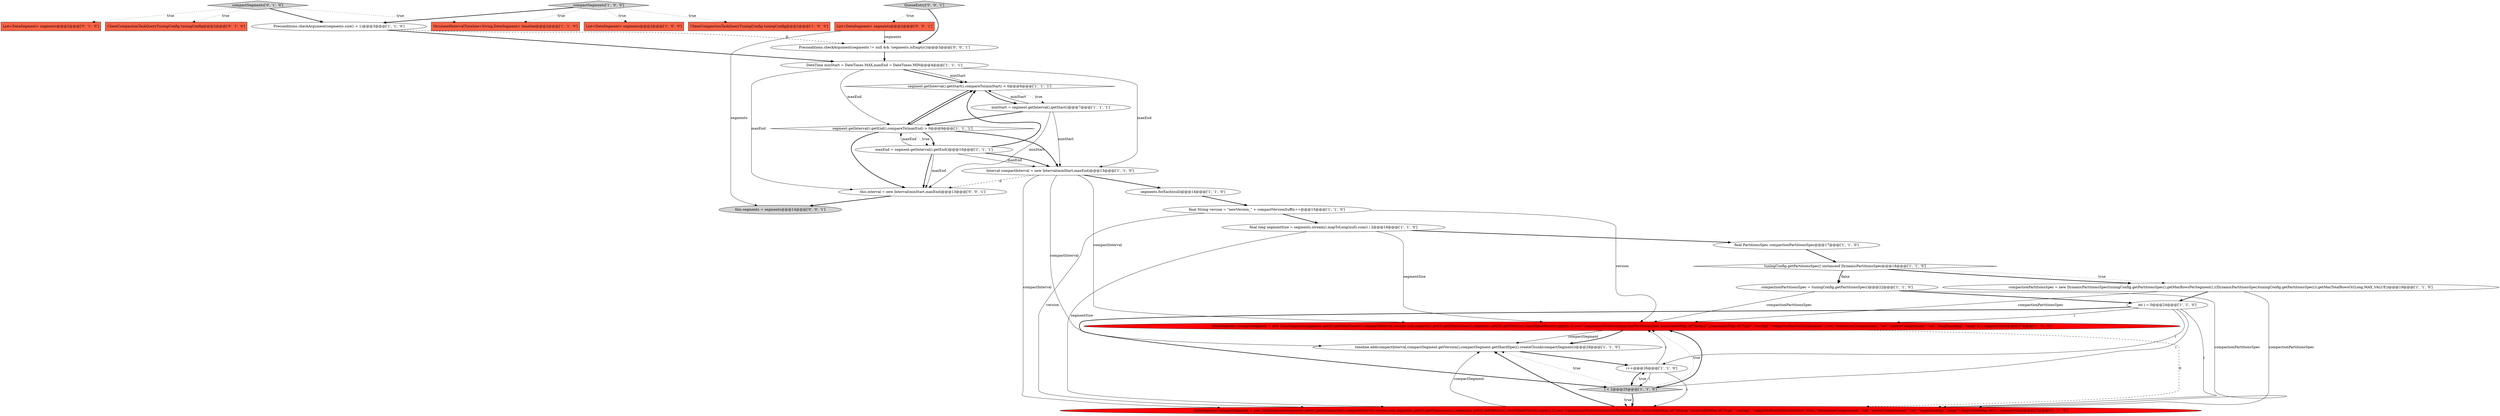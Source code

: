 digraph {
9 [style = filled, label = "compactSegments['1', '0', '0']", fillcolor = lightgray, shape = diamond image = "AAA0AAABBB1BBB"];
6 [style = filled, label = "final String version = \"newVersion_\" + compactVersionSuffix++@@@15@@@['1', '1', '0']", fillcolor = white, shape = ellipse image = "AAA0AAABBB1BBB"];
11 [style = filled, label = "compactionPartitionsSpec = new DynamicPartitionsSpec(tuningConfig.getPartitionsSpec().getMaxRowsPerSegment(),((DynamicPartitionsSpec)tuningConfig.getPartitionsSpec()).getMaxTotalRowsOr(Long.MAX_VALUE))@@@19@@@['1', '1', '0']", fillcolor = white, shape = ellipse image = "AAA0AAABBB1BBB"];
3 [style = filled, label = "Interval compactInterval = new Interval(minStart,maxEnd)@@@13@@@['1', '1', '0']", fillcolor = white, shape = ellipse image = "AAA0AAABBB1BBB"];
1 [style = filled, label = "int i = 0@@@24@@@['1', '1', '0']", fillcolor = white, shape = ellipse image = "AAA0AAABBB1BBB"];
5 [style = filled, label = "tuningConfig.getPartitionsSpec() instanceof DynamicPartitionsSpec@@@18@@@['1', '1', '0']", fillcolor = white, shape = diamond image = "AAA0AAABBB1BBB"];
22 [style = filled, label = "DataSegment compactSegment = new DataSegment(segments.get(0).getDataSource(),compactInterval,version,null,segments.get(0).getDimensions(),segments.get(0).getMetrics(),shardSpecFactory.apply(i,2),new CompactionState(compactionPartitionsSpec,ImmutableMap.of(\"bitmap\",ImmutableMap.of(\"type\",\"roaring\",\"compressRunOnSerialization\",true),\"dimensionCompression\",\"lz4\",\"metricCompression\",\"lz4\",\"longEncoding\",\"longs\")),1,segmentSize)@@@27@@@['1', '0', '0']", fillcolor = red, shape = ellipse image = "AAA1AAABBB1BBB"];
15 [style = filled, label = "i < 2@@@25@@@['1', '1', '0']", fillcolor = lightgray, shape = diamond image = "AAA0AAABBB1BBB"];
24 [style = filled, label = "compactSegments['0', '1', '0']", fillcolor = lightgray, shape = diamond image = "AAA0AAABBB2BBB"];
30 [style = filled, label = "Preconditions.checkArgument(segments != null && !segments.isEmpty())@@@3@@@['0', '0', '1']", fillcolor = white, shape = ellipse image = "AAA0AAABBB3BBB"];
17 [style = filled, label = "timeline.add(compactInterval,compactSegment.getVersion(),compactSegment.getShardSpec().createChunk(compactSegment))@@@28@@@['1', '1', '0']", fillcolor = white, shape = ellipse image = "AAA0AAABBB1BBB"];
23 [style = filled, label = "List<DataSegment> segments@@@2@@@['0', '1', '0']", fillcolor = tomato, shape = box image = "AAA0AAABBB2BBB"];
18 [style = filled, label = "Preconditions.checkArgument(segments.size() > 1)@@@3@@@['1', '1', '0']", fillcolor = white, shape = ellipse image = "AAA0AAABBB1BBB"];
27 [style = filled, label = "this.segments = segments@@@14@@@['0', '0', '1']", fillcolor = lightgray, shape = ellipse image = "AAA0AAABBB3BBB"];
0 [style = filled, label = "List<DataSegment> segments@@@2@@@['1', '0', '0']", fillcolor = tomato, shape = box image = "AAA0AAABBB1BBB"];
31 [style = filled, label = "List<DataSegment> segments@@@2@@@['0', '0', '1']", fillcolor = tomato, shape = box image = "AAA0AAABBB3BBB"];
16 [style = filled, label = "DateTime minStart = DateTimes.MAX,maxEnd = DateTimes.MIN@@@4@@@['1', '1', '1']", fillcolor = white, shape = ellipse image = "AAA0AAABBB1BBB"];
12 [style = filled, label = "maxEnd = segment.getInterval().getEnd()@@@10@@@['1', '1', '1']", fillcolor = white, shape = ellipse image = "AAA0AAABBB1BBB"];
14 [style = filled, label = "compactionPartitionsSpec = tuningConfig.getPartitionsSpec()@@@22@@@['1', '1', '0']", fillcolor = white, shape = ellipse image = "AAA0AAABBB1BBB"];
25 [style = filled, label = "DataSegment compactSegment = new DataSegment(segments.get(0).getDataSource(),compactInterval,version,null,segments.get(0).getDimensions(),segments.get(0).getMetrics(),shardSpecFactory.apply(i,2),new CompactionState(compactionPartitionsSpec,ImmutableMap.of(\"bitmap\",ImmutableMap.of(\"type\",\"roaring\",\"compressRunOnSerialization\",true),\"dimensionCompression\",\"lz4\",\"metricCompression\",\"lz4\",\"longEncoding\",\"longs\"),ImmutableMap.of()),1,segmentSize)@@@27@@@['0', '1', '0']", fillcolor = red, shape = ellipse image = "AAA1AAABBB2BBB"];
26 [style = filled, label = "ClientCompactionTaskQueryTuningConfig tuningConfig@@@2@@@['0', '1', '0']", fillcolor = tomato, shape = box image = "AAA0AAABBB2BBB"];
4 [style = filled, label = "ClientCompactionTaskQueryTuningConfig tuningConfig@@@2@@@['1', '0', '0']", fillcolor = tomato, shape = box image = "AAA0AAABBB1BBB"];
10 [style = filled, label = "segment.getInterval().getStart().compareTo(minStart) < 0@@@6@@@['1', '1', '1']", fillcolor = white, shape = diamond image = "AAA0AAABBB1BBB"];
20 [style = filled, label = "final long segmentSize = segments.stream().mapToLong(null).sum() / 2@@@16@@@['1', '1', '0']", fillcolor = white, shape = ellipse image = "AAA0AAABBB1BBB"];
19 [style = filled, label = "i++@@@26@@@['1', '1', '0']", fillcolor = white, shape = ellipse image = "AAA0AAABBB1BBB"];
29 [style = filled, label = "this.interval = new Interval(minStart,maxEnd)@@@13@@@['0', '0', '1']", fillcolor = white, shape = ellipse image = "AAA0AAABBB3BBB"];
13 [style = filled, label = "final PartitionsSpec compactionPartitionsSpec@@@17@@@['1', '1', '0']", fillcolor = white, shape = ellipse image = "AAA0AAABBB1BBB"];
21 [style = filled, label = "segments.forEach(null)@@@14@@@['1', '1', '0']", fillcolor = white, shape = ellipse image = "AAA0AAABBB1BBB"];
2 [style = filled, label = "segment.getInterval().getEnd().compareTo(maxEnd) > 0@@@9@@@['1', '1', '1']", fillcolor = white, shape = diamond image = "AAA0AAABBB1BBB"];
7 [style = filled, label = "VersionedIntervalTimeline<String,DataSegment> timeline@@@2@@@['1', '1', '0']", fillcolor = tomato, shape = box image = "AAA0AAABBB1BBB"];
28 [style = filled, label = "QueueEntry['0', '0', '1']", fillcolor = lightgray, shape = diamond image = "AAA0AAABBB3BBB"];
8 [style = filled, label = "minStart = segment.getInterval().getStart()@@@7@@@['1', '1', '1']", fillcolor = white, shape = ellipse image = "AAA0AAABBB1BBB"];
3->29 [style = dashed, label="0"];
10->8 [style = dotted, label="true"];
31->27 [style = solid, label="segments"];
28->31 [style = dotted, label="true"];
9->0 [style = dotted, label="true"];
20->13 [style = bold, label=""];
22->25 [style = dashed, label="0"];
9->7 [style = dotted, label="true"];
28->30 [style = bold, label=""];
21->6 [style = bold, label=""];
16->10 [style = bold, label=""];
11->1 [style = bold, label=""];
15->25 [style = bold, label=""];
1->22 [style = solid, label="i"];
3->25 [style = solid, label="compactInterval"];
18->30 [style = dashed, label="0"];
1->15 [style = bold, label=""];
2->3 [style = bold, label=""];
11->22 [style = solid, label="compactionPartitionsSpec"];
8->10 [style = solid, label="minStart"];
25->17 [style = solid, label="compactSegment"];
12->3 [style = solid, label="maxEnd"];
15->22 [style = dotted, label="true"];
1->19 [style = solid, label="i"];
5->14 [style = bold, label=""];
2->10 [style = bold, label=""];
31->30 [style = solid, label="segments"];
24->18 [style = bold, label=""];
25->17 [style = bold, label=""];
20->22 [style = solid, label="segmentSize"];
17->19 [style = bold, label=""];
6->22 [style = solid, label="version"];
1->15 [style = solid, label="i"];
2->12 [style = bold, label=""];
14->1 [style = bold, label=""];
15->22 [style = bold, label=""];
5->14 [style = dotted, label="false"];
3->22 [style = solid, label="compactInterval"];
15->17 [style = dotted, label="true"];
6->20 [style = bold, label=""];
29->27 [style = bold, label=""];
19->25 [style = solid, label="i"];
6->25 [style = solid, label="version"];
12->10 [style = bold, label=""];
5->11 [style = dotted, label="true"];
12->29 [style = bold, label=""];
9->18 [style = bold, label=""];
24->23 [style = dotted, label="true"];
10->8 [style = bold, label=""];
8->2 [style = bold, label=""];
14->22 [style = solid, label="compactionPartitionsSpec"];
24->26 [style = dotted, label="true"];
15->19 [style = dotted, label="true"];
22->17 [style = solid, label="compactSegment"];
20->25 [style = solid, label="segmentSize"];
13->5 [style = bold, label=""];
2->12 [style = dotted, label="true"];
22->17 [style = bold, label=""];
9->4 [style = dotted, label="true"];
3->21 [style = bold, label=""];
10->2 [style = bold, label=""];
5->11 [style = bold, label=""];
12->3 [style = bold, label=""];
16->10 [style = solid, label="minStart"];
12->2 [style = solid, label="maxEnd"];
3->17 [style = solid, label="compactInterval"];
1->25 [style = solid, label="i"];
19->15 [style = bold, label=""];
8->3 [style = solid, label="minStart"];
19->15 [style = solid, label="i"];
30->16 [style = bold, label=""];
2->29 [style = bold, label=""];
16->3 [style = solid, label="maxEnd"];
11->25 [style = solid, label="compactionPartitionsSpec"];
16->29 [style = solid, label="maxEnd"];
12->29 [style = solid, label="maxEnd"];
19->22 [style = solid, label="i"];
8->29 [style = solid, label="minStart"];
15->25 [style = dotted, label="true"];
24->7 [style = dotted, label="true"];
14->25 [style = solid, label="compactionPartitionsSpec"];
16->2 [style = solid, label="maxEnd"];
18->16 [style = bold, label=""];
}
